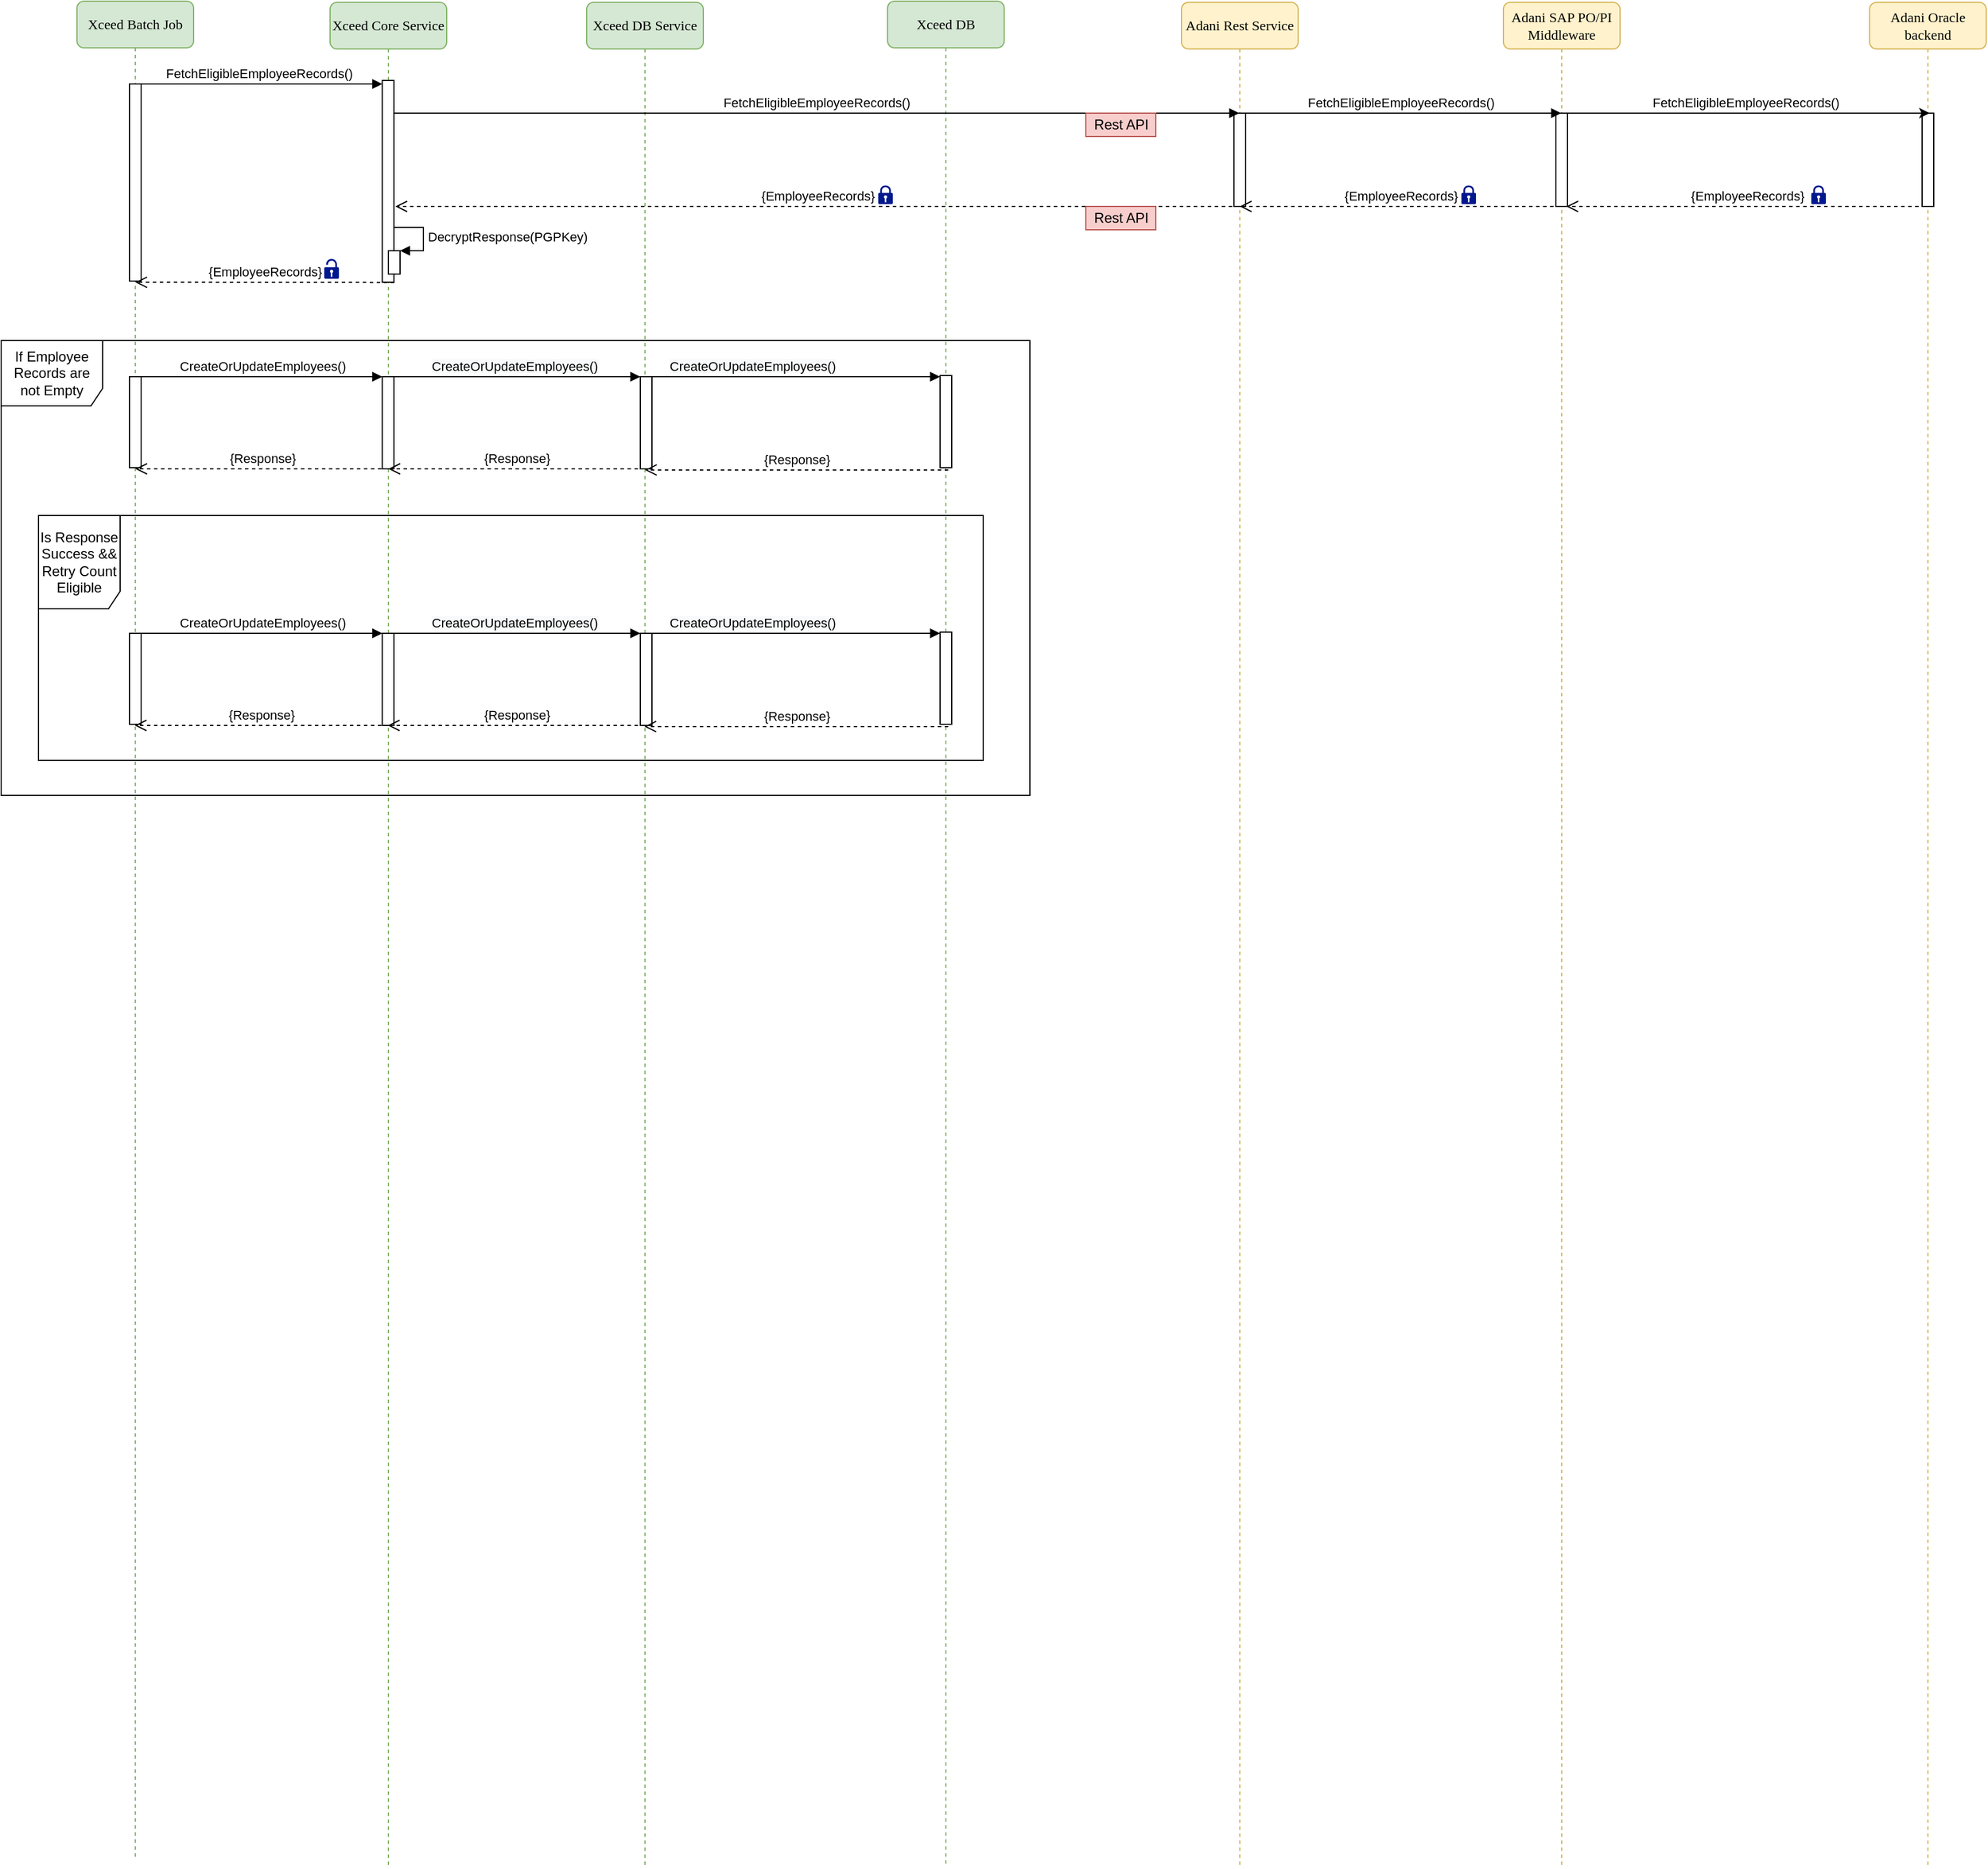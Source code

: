 <mxfile version="13.5.9" type="github">
  <diagram name="Page-1" id="13e1069c-82ec-6db2-03f1-153e76fe0fe0">
    <mxGraphModel dx="868" dy="482" grid="1" gridSize="10" guides="1" tooltips="1" connect="1" arrows="1" fold="1" page="1" pageScale="1" pageWidth="1100" pageHeight="850" background="#ffffff" math="0" shadow="0">
      <root>
        <mxCell id="0" />
        <mxCell id="1" parent="0" />
        <mxCell id="86tsJE7q6GDOUqFHb6td-1" value="If Employee Records are not Empty" style="shape=umlFrame;whiteSpace=wrap;html=1;width=87;height=56;" vertex="1" parent="1">
          <mxGeometry x="38" y="370" width="882" height="390" as="geometry" />
        </mxCell>
        <mxCell id="86tsJE7q6GDOUqFHb6td-2" value="Xceed Core Service" style="shape=umlLifeline;perimeter=lifelinePerimeter;whiteSpace=wrap;html=1;container=1;collapsible=0;recursiveResize=0;outlineConnect=0;rounded=1;shadow=0;comic=0;labelBackgroundColor=none;strokeWidth=1;fontFamily=Verdana;fontSize=12;align=center;fillColor=#d5e8d4;strokeColor=#82b366;" vertex="1" parent="1">
          <mxGeometry x="320" y="80" width="100" height="1598" as="geometry" />
        </mxCell>
        <mxCell id="86tsJE7q6GDOUqFHb6td-3" value="" style="html=1;points=[];perimeter=orthogonalPerimeter;rounded=0;shadow=0;comic=0;labelBackgroundColor=none;strokeWidth=1;fontFamily=Verdana;fontSize=12;align=center;" vertex="1" parent="86tsJE7q6GDOUqFHb6td-2">
          <mxGeometry x="44.75" y="321" width="10" height="79" as="geometry" />
        </mxCell>
        <mxCell id="86tsJE7q6GDOUqFHb6td-4" value="" style="html=1;points=[];perimeter=orthogonalPerimeter;" vertex="1" parent="86tsJE7q6GDOUqFHb6td-2">
          <mxGeometry x="44.75" y="67" width="10" height="173" as="geometry" />
        </mxCell>
        <mxCell id="86tsJE7q6GDOUqFHb6td-44" value="" style="html=1;points=[];perimeter=orthogonalPerimeter;" vertex="1" parent="86tsJE7q6GDOUqFHb6td-2">
          <mxGeometry x="50" y="213" width="10" height="20" as="geometry" />
        </mxCell>
        <mxCell id="86tsJE7q6GDOUqFHb6td-45" value="DecryptResponse(PGPKey)" style="edgeStyle=orthogonalEdgeStyle;html=1;align=left;spacingLeft=2;endArrow=block;rounded=0;entryX=1;entryY=0;" edge="1" target="86tsJE7q6GDOUqFHb6td-44" parent="86tsJE7q6GDOUqFHb6td-2">
          <mxGeometry relative="1" as="geometry">
            <mxPoint x="55" y="193" as="sourcePoint" />
            <Array as="points">
              <mxPoint x="80" y="193" />
            </Array>
          </mxGeometry>
        </mxCell>
        <mxCell id="86tsJE7q6GDOUqFHb6td-6" value="Xceed DB Service" style="shape=umlLifeline;perimeter=lifelinePerimeter;whiteSpace=wrap;html=1;container=1;collapsible=0;recursiveResize=0;outlineConnect=0;rounded=1;shadow=0;comic=0;labelBackgroundColor=none;strokeWidth=1;fontFamily=Verdana;fontSize=12;align=center;fillColor=#d5e8d4;strokeColor=#82b366;" vertex="1" parent="1">
          <mxGeometry x="540" y="80" width="100" height="1599" as="geometry" />
        </mxCell>
        <mxCell id="86tsJE7q6GDOUqFHb6td-8" value="" style="html=1;points=[];perimeter=orthogonalPerimeter;" vertex="1" parent="86tsJE7q6GDOUqFHb6td-6">
          <mxGeometry x="46" y="321" width="10" height="79" as="geometry" />
        </mxCell>
        <mxCell id="86tsJE7q6GDOUqFHb6td-9" value="Xceed DB" style="shape=umlLifeline;perimeter=lifelinePerimeter;whiteSpace=wrap;html=1;container=1;collapsible=0;recursiveResize=0;outlineConnect=0;rounded=1;shadow=0;comic=0;labelBackgroundColor=none;strokeWidth=1;fontFamily=Verdana;fontSize=12;align=center;fillColor=#d5e8d4;strokeColor=#82b366;" vertex="1" parent="1">
          <mxGeometry x="798" y="79" width="100" height="1599" as="geometry" />
        </mxCell>
        <mxCell id="86tsJE7q6GDOUqFHb6td-12" value="" style="html=1;points=[];perimeter=orthogonalPerimeter;" vertex="1" parent="86tsJE7q6GDOUqFHb6td-9">
          <mxGeometry x="45" y="321" width="10" height="79" as="geometry" />
        </mxCell>
        <mxCell id="86tsJE7q6GDOUqFHb6td-11" value="Adani Rest Service" style="shape=umlLifeline;perimeter=lifelinePerimeter;whiteSpace=wrap;html=1;container=1;collapsible=0;recursiveResize=0;outlineConnect=0;rounded=1;shadow=0;comic=0;labelBackgroundColor=none;strokeWidth=1;fontFamily=Verdana;fontSize=12;align=center;fillColor=#fff2cc;strokeColor=#d6b656;" vertex="1" parent="1">
          <mxGeometry x="1050" y="80" width="100" height="1599" as="geometry" />
        </mxCell>
        <mxCell id="86tsJE7q6GDOUqFHb6td-7" value="" style="html=1;points=[];perimeter=orthogonalPerimeter;" vertex="1" parent="86tsJE7q6GDOUqFHb6td-11">
          <mxGeometry x="45" y="95" width="10" height="80" as="geometry" />
        </mxCell>
        <mxCell id="86tsJE7q6GDOUqFHb6td-13" value="Xceed Batch Job" style="shape=umlLifeline;perimeter=lifelinePerimeter;whiteSpace=wrap;html=1;container=1;collapsible=0;recursiveResize=0;outlineConnect=0;rounded=1;shadow=0;comic=0;labelBackgroundColor=none;strokeWidth=1;fontFamily=Verdana;fontSize=12;align=center;fillColor=#d5e8d4;strokeColor=#82b366;" vertex="1" parent="1">
          <mxGeometry x="103" y="79" width="100" height="1594" as="geometry" />
        </mxCell>
        <mxCell id="86tsJE7q6GDOUqFHb6td-14" value="" style="html=1;points=[];perimeter=orthogonalPerimeter;rounded=0;shadow=0;comic=0;labelBackgroundColor=none;strokeWidth=1;fontFamily=Verdana;fontSize=12;align=center;" vertex="1" parent="86tsJE7q6GDOUqFHb6td-13">
          <mxGeometry x="45" y="322" width="10" height="78" as="geometry" />
        </mxCell>
        <mxCell id="86tsJE7q6GDOUqFHb6td-15" value="" style="html=1;points=[];perimeter=orthogonalPerimeter;" vertex="1" parent="86tsJE7q6GDOUqFHb6td-13">
          <mxGeometry x="45" y="71" width="10" height="169" as="geometry" />
        </mxCell>
        <mxCell id="86tsJE7q6GDOUqFHb6td-19" value="&lt;font face=&quot;Helvetica&quot; style=&quot;font-size: 11px&quot;&gt;CreateOrUpdateEmployees()&lt;/font&gt;" style="html=1;verticalAlign=bottom;endArrow=block;entryX=0;entryY=0;labelBackgroundColor=none;fontFamily=Verdana;fontSize=12;edgeStyle=elbowEdgeStyle;elbow=vertical;" edge="1" parent="1" source="86tsJE7q6GDOUqFHb6td-14" target="86tsJE7q6GDOUqFHb6td-3">
          <mxGeometry relative="1" as="geometry">
            <mxPoint x="214.75" y="411" as="sourcePoint" />
          </mxGeometry>
        </mxCell>
        <mxCell id="86tsJE7q6GDOUqFHb6td-22" value="FetchEligibleEmployeeRecords()" style="html=1;verticalAlign=bottom;endArrow=block;" edge="1" parent="1" source="86tsJE7q6GDOUqFHb6td-13" target="86tsJE7q6GDOUqFHb6td-4">
          <mxGeometry width="80" relative="1" as="geometry">
            <mxPoint x="408" y="173" as="sourcePoint" />
            <mxPoint x="488" y="173" as="targetPoint" />
            <Array as="points">
              <mxPoint x="237" y="150" />
            </Array>
          </mxGeometry>
        </mxCell>
        <mxCell id="86tsJE7q6GDOUqFHb6td-23" value="FetchEligibleEmployeeRecords()" style="html=1;verticalAlign=bottom;endArrow=block;" edge="1" parent="1">
          <mxGeometry width="80" relative="1" as="geometry">
            <mxPoint x="374.75" y="175" as="sourcePoint" />
            <mxPoint x="1099.5" y="175" as="targetPoint" />
            <Array as="points">
              <mxPoint x="440" y="175" />
            </Array>
          </mxGeometry>
        </mxCell>
        <mxCell id="86tsJE7q6GDOUqFHb6td-25" value="{EmployeeRecords}" style="html=1;verticalAlign=bottom;endArrow=open;dashed=1;endSize=8;exitX=1;exitY=0.988;exitDx=0;exitDy=0;exitPerimeter=0;" edge="1" parent="1">
          <mxGeometry x="0.017" relative="1" as="geometry">
            <mxPoint x="1381" y="255.04" as="sourcePoint" />
            <mxPoint x="1100" y="255" as="targetPoint" />
            <mxPoint as="offset" />
          </mxGeometry>
        </mxCell>
        <mxCell id="86tsJE7q6GDOUqFHb6td-26" value="{EmployeeRecords}" style="html=1;verticalAlign=bottom;endArrow=open;dashed=1;endSize=8;" edge="1" parent="1" source="86tsJE7q6GDOUqFHb6td-11">
          <mxGeometry relative="1" as="geometry">
            <mxPoint x="594" y="255" as="sourcePoint" />
            <mxPoint x="376" y="255" as="targetPoint" />
          </mxGeometry>
        </mxCell>
        <mxCell id="86tsJE7q6GDOUqFHb6td-27" value="{EmployeeRecords}" style="html=1;verticalAlign=bottom;endArrow=open;dashed=1;endSize=8;exitX=1.025;exitY=1.007;exitDx=0;exitDy=0;exitPerimeter=0;" edge="1" parent="1">
          <mxGeometry relative="1" as="geometry">
            <mxPoint x="375" y="320.211" as="sourcePoint" />
            <mxPoint x="153" y="320" as="targetPoint" />
          </mxGeometry>
        </mxCell>
        <mxCell id="86tsJE7q6GDOUqFHb6td-28" value="&lt;span style=&quot;background-color: rgb(248 , 249 , 250)&quot;&gt;CreateOrUpdateEmployees()&lt;/span&gt;" style="html=1;verticalAlign=bottom;endArrow=block;" edge="1" parent="1">
          <mxGeometry width="80" relative="1" as="geometry">
            <mxPoint x="369.75" y="401" as="sourcePoint" />
            <mxPoint x="586" y="401" as="targetPoint" />
            <Array as="points">
              <mxPoint x="401" y="401" />
            </Array>
          </mxGeometry>
        </mxCell>
        <mxCell id="86tsJE7q6GDOUqFHb6td-29" value="&lt;span style=&quot;background-color: rgb(248 , 249 , 250)&quot;&gt;CreateOrUpdateEmployees()&lt;/span&gt;" style="html=1;verticalAlign=bottom;endArrow=block;exitX=0.7;exitY=0;exitDx=0;exitDy=0;exitPerimeter=0;" edge="1" parent="1" source="86tsJE7q6GDOUqFHb6td-8" target="86tsJE7q6GDOUqFHb6td-12">
          <mxGeometry x="-0.293" width="80" relative="1" as="geometry">
            <mxPoint x="714" y="414" as="sourcePoint" />
            <mxPoint x="794" y="414" as="targetPoint" />
            <mxPoint as="offset" />
          </mxGeometry>
        </mxCell>
        <mxCell id="86tsJE7q6GDOUqFHb6td-31" value="Adani SAP PO/PI Middleware" style="shape=umlLifeline;perimeter=lifelinePerimeter;whiteSpace=wrap;html=1;container=1;collapsible=0;recursiveResize=0;outlineConnect=0;rounded=1;shadow=0;comic=0;labelBackgroundColor=none;strokeWidth=1;fontFamily=Verdana;fontSize=12;align=center;fillColor=#fff2cc;strokeColor=#d6b656;" vertex="1" parent="1">
          <mxGeometry x="1326" y="80" width="100" height="1599" as="geometry" />
        </mxCell>
        <mxCell id="86tsJE7q6GDOUqFHb6td-10" value="" style="html=1;points=[];perimeter=orthogonalPerimeter;" vertex="1" parent="86tsJE7q6GDOUqFHb6td-31">
          <mxGeometry x="45" y="95" width="10" height="80" as="geometry" />
        </mxCell>
        <mxCell id="86tsJE7q6GDOUqFHb6td-34" value="Adani Oracle backend" style="shape=umlLifeline;perimeter=lifelinePerimeter;whiteSpace=wrap;html=1;container=1;collapsible=0;recursiveResize=0;outlineConnect=0;rounded=1;shadow=0;comic=0;labelBackgroundColor=none;strokeWidth=1;fontFamily=Verdana;fontSize=12;align=center;fillColor=#fff2cc;strokeColor=#d6b656;" vertex="1" parent="1">
          <mxGeometry x="1640" y="80" width="100" height="1599" as="geometry" />
        </mxCell>
        <mxCell id="86tsJE7q6GDOUqFHb6td-36" value="" style="html=1;points=[];perimeter=orthogonalPerimeter;" vertex="1" parent="86tsJE7q6GDOUqFHb6td-34">
          <mxGeometry x="45" y="95" width="10" height="80" as="geometry" />
        </mxCell>
        <mxCell id="86tsJE7q6GDOUqFHb6td-37" value="FetchEligibleEmployeeRecords()" style="html=1;verticalAlign=bottom;endArrow=block;" edge="1" parent="1" target="86tsJE7q6GDOUqFHb6td-31">
          <mxGeometry width="80" relative="1" as="geometry">
            <mxPoint x="1100" y="175" as="sourcePoint" />
            <mxPoint x="1361" y="175" as="targetPoint" />
            <Array as="points" />
          </mxGeometry>
        </mxCell>
        <mxCell id="86tsJE7q6GDOUqFHb6td-38" value="" style="endArrow=classic;html=1;" edge="1" parent="1">
          <mxGeometry width="50" height="50" relative="1" as="geometry">
            <mxPoint x="1372" y="175" as="sourcePoint" />
            <mxPoint x="1691.5" y="175" as="targetPoint" />
          </mxGeometry>
        </mxCell>
        <mxCell id="86tsJE7q6GDOUqFHb6td-39" value="&lt;span style=&quot;color: rgb(0, 0, 0); font-family: helvetica; font-size: 11px; font-style: normal; font-weight: 400; letter-spacing: normal; text-align: center; text-indent: 0px; text-transform: none; word-spacing: 0px; background-color: rgb(255, 255, 255); display: inline; float: none;&quot;&gt;FetchEligibleEmployeeRecords()&lt;/span&gt;" style="text;whiteSpace=wrap;html=1;" vertex="1" parent="1">
          <mxGeometry x="1452" y="152" width="190" height="30" as="geometry" />
        </mxCell>
        <mxCell id="86tsJE7q6GDOUqFHb6td-40" value="{EmployeeRecords}" style="html=1;verticalAlign=bottom;endArrow=open;dashed=1;endSize=8;exitX=0.9;exitY=0.988;exitDx=0;exitDy=0;exitPerimeter=0;" edge="1" parent="1">
          <mxGeometry x="0.017" relative="1" as="geometry">
            <mxPoint x="1694" y="255.04" as="sourcePoint" />
            <mxPoint x="1380" y="255" as="targetPoint" />
            <mxPoint as="offset" />
          </mxGeometry>
        </mxCell>
        <mxCell id="86tsJE7q6GDOUqFHb6td-41" value="" style="aspect=fixed;pointerEvents=1;shadow=0;dashed=0;html=1;strokeColor=none;labelPosition=center;verticalLabelPosition=bottom;verticalAlign=top;align=center;fillColor=#00188D;shape=mxgraph.mscae.enterprise.lock" vertex="1" parent="1">
          <mxGeometry x="1590" y="237" width="12.48" height="16" as="geometry" />
        </mxCell>
        <mxCell id="86tsJE7q6GDOUqFHb6td-42" value="" style="aspect=fixed;pointerEvents=1;shadow=0;dashed=0;html=1;strokeColor=none;labelPosition=center;verticalLabelPosition=bottom;verticalAlign=top;align=center;fillColor=#00188D;shape=mxgraph.mscae.enterprise.lock" vertex="1" parent="1">
          <mxGeometry x="1290" y="237" width="12.48" height="16" as="geometry" />
        </mxCell>
        <mxCell id="86tsJE7q6GDOUqFHb6td-43" value="" style="aspect=fixed;pointerEvents=1;shadow=0;dashed=0;html=1;strokeColor=none;labelPosition=center;verticalLabelPosition=bottom;verticalAlign=top;align=center;fillColor=#00188D;shape=mxgraph.mscae.enterprise.lock" vertex="1" parent="1">
          <mxGeometry x="790" y="237" width="12.48" height="16" as="geometry" />
        </mxCell>
        <mxCell id="86tsJE7q6GDOUqFHb6td-46" value="" style="aspect=fixed;pointerEvents=1;shadow=0;dashed=0;html=1;strokeColor=none;labelPosition=center;verticalLabelPosition=bottom;verticalAlign=top;align=center;fillColor=#00188D;shape=mxgraph.mscae.enterprise.lock_unlocked" vertex="1" parent="1">
          <mxGeometry x="315" y="300" width="12.58" height="17" as="geometry" />
        </mxCell>
        <mxCell id="86tsJE7q6GDOUqFHb6td-47" value="Rest API" style="text;html=1;align=center;verticalAlign=middle;resizable=0;points=[];autosize=1;fillColor=#f8cecc;strokeColor=#b85450;" vertex="1" parent="1">
          <mxGeometry x="968" y="175" width="60" height="20" as="geometry" />
        </mxCell>
        <mxCell id="86tsJE7q6GDOUqFHb6td-49" value="Rest API" style="text;html=1;align=center;verticalAlign=middle;resizable=0;points=[];autosize=1;fillColor=#f8cecc;strokeColor=#b85450;" vertex="1" parent="1">
          <mxGeometry x="968" y="255" width="60" height="20" as="geometry" />
        </mxCell>
        <mxCell id="86tsJE7q6GDOUqFHb6td-51" value="{Response}" style="html=1;verticalAlign=bottom;endArrow=open;dashed=1;endSize=8;exitX=0.7;exitY=1.025;exitDx=0;exitDy=0;exitPerimeter=0;" edge="1" parent="1" source="86tsJE7q6GDOUqFHb6td-12" target="86tsJE7q6GDOUqFHb6td-6">
          <mxGeometry relative="1" as="geometry">
            <mxPoint x="490" y="290" as="sourcePoint" />
            <mxPoint x="410" y="290" as="targetPoint" />
          </mxGeometry>
        </mxCell>
        <mxCell id="86tsJE7q6GDOUqFHb6td-52" value="{Response}" style="html=1;verticalAlign=bottom;endArrow=open;dashed=1;endSize=8;" edge="1" parent="1" target="86tsJE7q6GDOUqFHb6td-2">
          <mxGeometry relative="1" as="geometry">
            <mxPoint x="590" y="480" as="sourcePoint" />
            <mxPoint x="410" y="290" as="targetPoint" />
          </mxGeometry>
        </mxCell>
        <mxCell id="86tsJE7q6GDOUqFHb6td-53" value="{Response}" style="html=1;verticalAlign=bottom;endArrow=open;dashed=1;endSize=8;" edge="1" parent="1" target="86tsJE7q6GDOUqFHb6td-13">
          <mxGeometry relative="1" as="geometry">
            <mxPoint x="370" y="480" as="sourcePoint" />
            <mxPoint x="410" y="290" as="targetPoint" />
          </mxGeometry>
        </mxCell>
        <mxCell id="86tsJE7q6GDOUqFHb6td-54" value="Is Response Success &amp;amp;&amp;amp; Retry Count Eligible" style="shape=umlFrame;whiteSpace=wrap;html=1;width=70;height=80;" vertex="1" parent="1">
          <mxGeometry x="70" y="520" width="810" height="210" as="geometry" />
        </mxCell>
        <mxCell id="86tsJE7q6GDOUqFHb6td-82" value="" style="html=1;points=[];perimeter=orthogonalPerimeter;rounded=0;shadow=0;comic=0;labelBackgroundColor=none;strokeWidth=1;fontFamily=Verdana;fontSize=12;align=center;" vertex="1" parent="1">
          <mxGeometry x="364.75" y="621" width="10" height="79" as="geometry" />
        </mxCell>
        <mxCell id="86tsJE7q6GDOUqFHb6td-83" value="" style="html=1;points=[];perimeter=orthogonalPerimeter;" vertex="1" parent="1">
          <mxGeometry x="586" y="621" width="10" height="79" as="geometry" />
        </mxCell>
        <mxCell id="86tsJE7q6GDOUqFHb6td-84" value="" style="html=1;points=[];perimeter=orthogonalPerimeter;" vertex="1" parent="1">
          <mxGeometry x="843" y="620" width="10" height="79" as="geometry" />
        </mxCell>
        <mxCell id="86tsJE7q6GDOUqFHb6td-85" value="" style="html=1;points=[];perimeter=orthogonalPerimeter;rounded=0;shadow=0;comic=0;labelBackgroundColor=none;strokeWidth=1;fontFamily=Verdana;fontSize=12;align=center;" vertex="1" parent="1">
          <mxGeometry x="148" y="621" width="10" height="78" as="geometry" />
        </mxCell>
        <mxCell id="86tsJE7q6GDOUqFHb6td-86" value="&lt;font face=&quot;Helvetica&quot; style=&quot;font-size: 11px&quot;&gt;CreateOrUpdateEmployees()&lt;/font&gt;" style="html=1;verticalAlign=bottom;endArrow=block;entryX=0;entryY=0;labelBackgroundColor=none;fontFamily=Verdana;fontSize=12;edgeStyle=elbowEdgeStyle;elbow=vertical;" edge="1" parent="1" source="86tsJE7q6GDOUqFHb6td-85" target="86tsJE7q6GDOUqFHb6td-82">
          <mxGeometry relative="1" as="geometry">
            <mxPoint x="214.75" y="631" as="sourcePoint" />
          </mxGeometry>
        </mxCell>
        <mxCell id="86tsJE7q6GDOUqFHb6td-87" value="&lt;span style=&quot;background-color: rgb(248 , 249 , 250)&quot;&gt;CreateOrUpdateEmployees()&lt;/span&gt;" style="html=1;verticalAlign=bottom;endArrow=block;" edge="1" parent="1">
          <mxGeometry width="80" relative="1" as="geometry">
            <mxPoint x="369.75" y="621" as="sourcePoint" />
            <mxPoint x="586" y="621" as="targetPoint" />
            <Array as="points">
              <mxPoint x="401" y="621" />
            </Array>
          </mxGeometry>
        </mxCell>
        <mxCell id="86tsJE7q6GDOUqFHb6td-88" value="&lt;span style=&quot;background-color: rgb(248 , 249 , 250)&quot;&gt;CreateOrUpdateEmployees()&lt;/span&gt;" style="html=1;verticalAlign=bottom;endArrow=block;exitX=0.7;exitY=0;exitDx=0;exitDy=0;exitPerimeter=0;" edge="1" parent="1" source="86tsJE7q6GDOUqFHb6td-83" target="86tsJE7q6GDOUqFHb6td-84">
          <mxGeometry x="-0.293" width="80" relative="1" as="geometry">
            <mxPoint x="714" y="634" as="sourcePoint" />
            <mxPoint x="794" y="634" as="targetPoint" />
            <mxPoint as="offset" />
          </mxGeometry>
        </mxCell>
        <mxCell id="86tsJE7q6GDOUqFHb6td-89" value="{Response}" style="html=1;verticalAlign=bottom;endArrow=open;dashed=1;endSize=8;exitX=0.7;exitY=1.025;exitDx=0;exitDy=0;exitPerimeter=0;" edge="1" parent="1" source="86tsJE7q6GDOUqFHb6td-84">
          <mxGeometry relative="1" as="geometry">
            <mxPoint x="490" y="510" as="sourcePoint" />
            <mxPoint x="589.5" y="700.975" as="targetPoint" />
          </mxGeometry>
        </mxCell>
        <mxCell id="86tsJE7q6GDOUqFHb6td-90" value="{Response}" style="html=1;verticalAlign=bottom;endArrow=open;dashed=1;endSize=8;" edge="1" parent="1">
          <mxGeometry relative="1" as="geometry">
            <mxPoint x="590" y="700" as="sourcePoint" />
            <mxPoint x="369.5" y="700" as="targetPoint" />
          </mxGeometry>
        </mxCell>
        <mxCell id="86tsJE7q6GDOUqFHb6td-91" value="{Response}" style="html=1;verticalAlign=bottom;endArrow=open;dashed=1;endSize=8;" edge="1" parent="1">
          <mxGeometry relative="1" as="geometry">
            <mxPoint x="370" y="700" as="sourcePoint" />
            <mxPoint x="152.5" y="700" as="targetPoint" />
          </mxGeometry>
        </mxCell>
      </root>
    </mxGraphModel>
  </diagram>
</mxfile>

